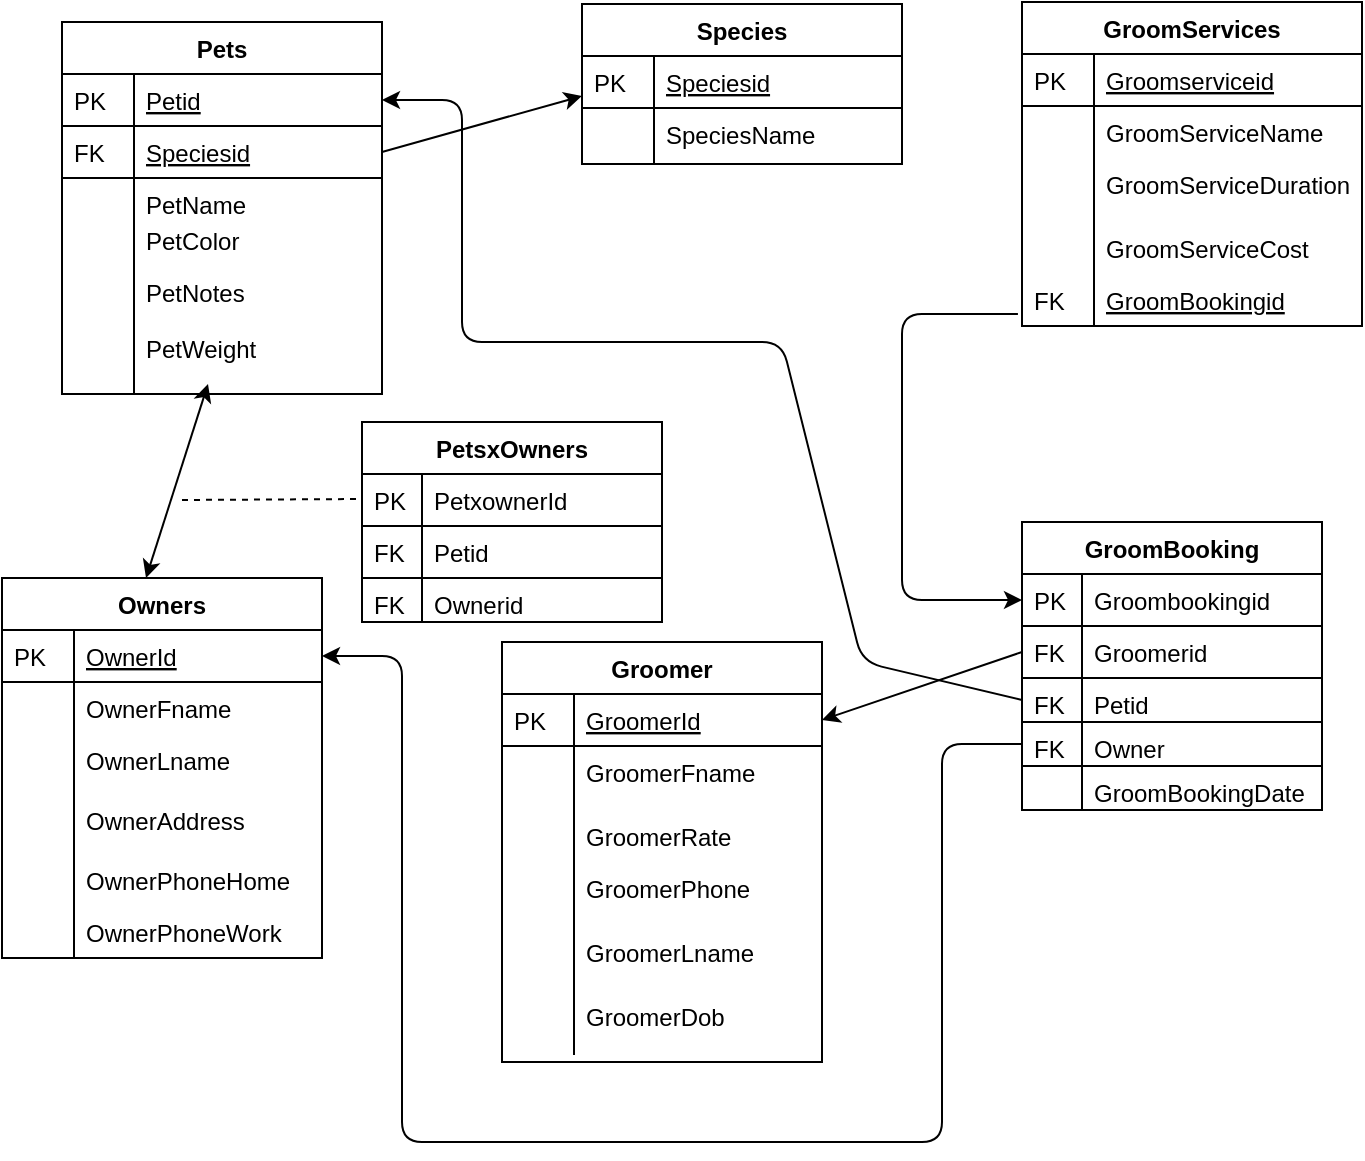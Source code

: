 <mxfile version="12.5.6" type="google"><diagram id="C5RBs43oDa-KdzZeNtuy" name="Page-1"><mxGraphModel dx="868" dy="492" grid="1" gridSize="10" guides="1" tooltips="1" connect="1" arrows="1" fold="1" page="1" pageScale="1" pageWidth="827" pageHeight="1169" math="0" shadow="0"><root><mxCell id="WIyWlLk6GJQsqaUBKTNV-0"/><mxCell id="WIyWlLk6GJQsqaUBKTNV-1" parent="WIyWlLk6GJQsqaUBKTNV-0"/><mxCell id="zkfFHV4jXpPFQw0GAbJ--51" value="Pets" style="swimlane;fontStyle=1;childLayout=stackLayout;horizontal=1;startSize=26;horizontalStack=0;resizeParent=1;resizeLast=0;collapsible=1;marginBottom=0;rounded=0;shadow=0;strokeWidth=1;" parent="WIyWlLk6GJQsqaUBKTNV-1" vertex="1"><mxGeometry x="160" y="130" width="160" height="186" as="geometry"><mxRectangle x="20" y="80" width="160" height="26" as="alternateBounds"/></mxGeometry></mxCell><mxCell id="zkfFHV4jXpPFQw0GAbJ--52" value="Petid" style="shape=partialRectangle;top=0;left=0;right=0;bottom=1;align=left;verticalAlign=top;fillColor=none;spacingLeft=40;spacingRight=4;overflow=hidden;rotatable=0;points=[[0,0.5],[1,0.5]];portConstraint=eastwest;dropTarget=0;rounded=0;shadow=0;strokeWidth=1;fontStyle=4" parent="zkfFHV4jXpPFQw0GAbJ--51" vertex="1"><mxGeometry y="26" width="160" height="26" as="geometry"/></mxCell><mxCell id="zkfFHV4jXpPFQw0GAbJ--53" value="PK" style="shape=partialRectangle;top=0;left=0;bottom=0;fillColor=none;align=left;verticalAlign=top;spacingLeft=4;spacingRight=4;overflow=hidden;rotatable=0;points=[];portConstraint=eastwest;part=1;" parent="zkfFHV4jXpPFQw0GAbJ--52" vertex="1" connectable="0"><mxGeometry width="36" height="26" as="geometry"/></mxCell><mxCell id="yohpMZ5gpMLekRXcpfvF-11" value="Speciesid" style="shape=partialRectangle;top=0;left=0;right=0;bottom=1;align=left;verticalAlign=top;fillColor=none;spacingLeft=40;spacingRight=4;overflow=hidden;rotatable=0;points=[[0,0.5],[1,0.5]];portConstraint=eastwest;dropTarget=0;rounded=0;shadow=0;strokeWidth=1;fontStyle=4" vertex="1" parent="zkfFHV4jXpPFQw0GAbJ--51"><mxGeometry y="52" width="160" height="26" as="geometry"/></mxCell><mxCell id="yohpMZ5gpMLekRXcpfvF-12" value="FK" style="shape=partialRectangle;top=0;left=0;bottom=0;fillColor=none;align=left;verticalAlign=top;spacingLeft=4;spacingRight=4;overflow=hidden;rotatable=0;points=[];portConstraint=eastwest;part=1;" vertex="1" connectable="0" parent="yohpMZ5gpMLekRXcpfvF-11"><mxGeometry width="36" height="26" as="geometry"/></mxCell><mxCell id="zkfFHV4jXpPFQw0GAbJ--54" value="PetName" style="shape=partialRectangle;top=0;left=0;right=0;bottom=0;align=left;verticalAlign=top;fillColor=none;spacingLeft=40;spacingRight=4;overflow=hidden;rotatable=0;points=[[0,0.5],[1,0.5]];portConstraint=eastwest;dropTarget=0;rounded=0;shadow=0;strokeWidth=1;" parent="zkfFHV4jXpPFQw0GAbJ--51" vertex="1"><mxGeometry y="78" width="160" height="108" as="geometry"/></mxCell><mxCell id="zkfFHV4jXpPFQw0GAbJ--55" value="" style="shape=partialRectangle;top=0;left=0;bottom=0;fillColor=none;align=left;verticalAlign=top;spacingLeft=4;spacingRight=4;overflow=hidden;rotatable=0;points=[];portConstraint=eastwest;part=1;" parent="zkfFHV4jXpPFQw0GAbJ--54" vertex="1" connectable="0"><mxGeometry width="36" height="108.0" as="geometry"/></mxCell><mxCell id="zkfFHV4jXpPFQw0GAbJ--64" value="Owners" style="swimlane;fontStyle=1;childLayout=stackLayout;horizontal=1;startSize=26;horizontalStack=0;resizeParent=1;resizeLast=0;collapsible=1;marginBottom=0;rounded=0;shadow=0;strokeWidth=1;" parent="WIyWlLk6GJQsqaUBKTNV-1" vertex="1"><mxGeometry x="130" y="408" width="160" height="190" as="geometry"><mxRectangle x="260" y="270" width="160" height="26" as="alternateBounds"/></mxGeometry></mxCell><mxCell id="zkfFHV4jXpPFQw0GAbJ--65" value="OwnerId" style="shape=partialRectangle;top=0;left=0;right=0;bottom=1;align=left;verticalAlign=top;fillColor=none;spacingLeft=40;spacingRight=4;overflow=hidden;rotatable=0;points=[[0,0.5],[1,0.5]];portConstraint=eastwest;dropTarget=0;rounded=0;shadow=0;strokeWidth=1;fontStyle=4" parent="zkfFHV4jXpPFQw0GAbJ--64" vertex="1"><mxGeometry y="26" width="160" height="26" as="geometry"/></mxCell><mxCell id="zkfFHV4jXpPFQw0GAbJ--66" value="PK" style="shape=partialRectangle;top=0;left=0;bottom=0;fillColor=none;align=left;verticalAlign=top;spacingLeft=4;spacingRight=4;overflow=hidden;rotatable=0;points=[];portConstraint=eastwest;part=1;" parent="zkfFHV4jXpPFQw0GAbJ--65" vertex="1" connectable="0"><mxGeometry width="36" height="26" as="geometry"/></mxCell><mxCell id="zkfFHV4jXpPFQw0GAbJ--67" value="OwnerFname" style="shape=partialRectangle;top=0;left=0;right=0;bottom=0;align=left;verticalAlign=top;fillColor=none;spacingLeft=40;spacingRight=4;overflow=hidden;rotatable=0;points=[[0,0.5],[1,0.5]];portConstraint=eastwest;dropTarget=0;rounded=0;shadow=0;strokeWidth=1;" parent="zkfFHV4jXpPFQw0GAbJ--64" vertex="1"><mxGeometry y="52" width="160" height="26" as="geometry"/></mxCell><mxCell id="zkfFHV4jXpPFQw0GAbJ--68" value="" style="shape=partialRectangle;top=0;left=0;bottom=0;fillColor=none;align=left;verticalAlign=top;spacingLeft=4;spacingRight=4;overflow=hidden;rotatable=0;points=[];portConstraint=eastwest;part=1;" parent="zkfFHV4jXpPFQw0GAbJ--67" vertex="1" connectable="0"><mxGeometry width="36" height="26" as="geometry"/></mxCell><mxCell id="zkfFHV4jXpPFQw0GAbJ--69" value="OwnerLname" style="shape=partialRectangle;top=0;left=0;right=0;bottom=0;align=left;verticalAlign=top;fillColor=none;spacingLeft=40;spacingRight=4;overflow=hidden;rotatable=0;points=[[0,0.5],[1,0.5]];portConstraint=eastwest;dropTarget=0;rounded=0;shadow=0;strokeWidth=1;" parent="zkfFHV4jXpPFQw0GAbJ--64" vertex="1"><mxGeometry y="78" width="160" height="112" as="geometry"/></mxCell><mxCell id="zkfFHV4jXpPFQw0GAbJ--70" value="" style="shape=partialRectangle;top=0;left=0;bottom=0;fillColor=none;align=left;verticalAlign=top;spacingLeft=4;spacingRight=4;overflow=hidden;rotatable=0;points=[];portConstraint=eastwest;part=1;" parent="zkfFHV4jXpPFQw0GAbJ--69" vertex="1" connectable="0"><mxGeometry width="36" height="112" as="geometry"/></mxCell><mxCell id="yohpMZ5gpMLekRXcpfvF-0" value="PetWeight" style="shape=partialRectangle;top=0;left=0;right=0;bottom=0;align=left;verticalAlign=top;fillColor=none;spacingLeft=40;spacingRight=4;overflow=hidden;rotatable=0;points=[[0,0.5],[1,0.5]];portConstraint=eastwest;dropTarget=0;rounded=0;shadow=0;strokeWidth=1;" vertex="1" parent="WIyWlLk6GJQsqaUBKTNV-1"><mxGeometry x="160" y="280" width="160" height="26" as="geometry"/></mxCell><mxCell id="yohpMZ5gpMLekRXcpfvF-1" value="" style="shape=partialRectangle;top=0;left=0;bottom=0;fillColor=none;align=left;verticalAlign=top;spacingLeft=4;spacingRight=4;overflow=hidden;rotatable=0;points=[];portConstraint=eastwest;part=1;" vertex="1" connectable="0" parent="yohpMZ5gpMLekRXcpfvF-0"><mxGeometry width="36" height="26" as="geometry"/></mxCell><mxCell id="yohpMZ5gpMLekRXcpfvF-2" value="PetColor" style="shape=partialRectangle;top=0;left=0;right=0;bottom=0;align=left;verticalAlign=top;fillColor=none;spacingLeft=40;spacingRight=4;overflow=hidden;rotatable=0;points=[[0,0.5],[1,0.5]];portConstraint=eastwest;dropTarget=0;rounded=0;shadow=0;strokeWidth=1;" vertex="1" parent="WIyWlLk6GJQsqaUBKTNV-1"><mxGeometry x="160" y="226" width="160" height="26" as="geometry"/></mxCell><mxCell id="yohpMZ5gpMLekRXcpfvF-3" value="" style="shape=partialRectangle;top=0;left=0;bottom=0;fillColor=none;align=left;verticalAlign=top;spacingLeft=4;spacingRight=4;overflow=hidden;rotatable=0;points=[];portConstraint=eastwest;part=1;" vertex="1" connectable="0" parent="yohpMZ5gpMLekRXcpfvF-2"><mxGeometry width="36" height="26" as="geometry"/></mxCell><mxCell id="yohpMZ5gpMLekRXcpfvF-4" value="PetNotes" style="shape=partialRectangle;top=0;left=0;right=0;bottom=0;align=left;verticalAlign=top;fillColor=none;spacingLeft=40;spacingRight=4;overflow=hidden;rotatable=0;points=[[0,0.5],[1,0.5]];portConstraint=eastwest;dropTarget=0;rounded=0;shadow=0;strokeWidth=1;" vertex="1" parent="WIyWlLk6GJQsqaUBKTNV-1"><mxGeometry x="160" y="252" width="160" height="26" as="geometry"/></mxCell><mxCell id="yohpMZ5gpMLekRXcpfvF-5" value="" style="shape=partialRectangle;top=0;left=0;bottom=0;fillColor=none;align=left;verticalAlign=top;spacingLeft=4;spacingRight=4;overflow=hidden;rotatable=0;points=[];portConstraint=eastwest;part=1;" vertex="1" connectable="0" parent="yohpMZ5gpMLekRXcpfvF-4"><mxGeometry width="36" height="26" as="geometry"/></mxCell><mxCell id="yohpMZ5gpMLekRXcpfvF-13" value="OwnerAddress" style="shape=partialRectangle;top=0;left=0;right=0;bottom=0;align=left;verticalAlign=top;fillColor=none;spacingLeft=40;spacingRight=4;overflow=hidden;rotatable=0;points=[[0,0.5],[1,0.5]];portConstraint=eastwest;dropTarget=0;rounded=0;shadow=0;strokeWidth=1;" vertex="1" parent="WIyWlLk6GJQsqaUBKTNV-1"><mxGeometry x="130" y="516" width="160" height="26" as="geometry"/></mxCell><mxCell id="yohpMZ5gpMLekRXcpfvF-14" value="" style="shape=partialRectangle;top=0;left=0;bottom=0;fillColor=none;align=left;verticalAlign=top;spacingLeft=4;spacingRight=4;overflow=hidden;rotatable=0;points=[];portConstraint=eastwest;part=1;" vertex="1" connectable="0" parent="yohpMZ5gpMLekRXcpfvF-13"><mxGeometry width="36" height="26" as="geometry"/></mxCell><mxCell id="yohpMZ5gpMLekRXcpfvF-19" value="OwnerPhoneHome" style="shape=partialRectangle;top=0;left=0;right=0;bottom=0;align=left;verticalAlign=top;fillColor=none;spacingLeft=40;spacingRight=4;overflow=hidden;rotatable=0;points=[[0,0.5],[1,0.5]];portConstraint=eastwest;dropTarget=0;rounded=0;shadow=0;strokeWidth=1;" vertex="1" parent="WIyWlLk6GJQsqaUBKTNV-1"><mxGeometry x="130" y="546" width="160" height="26" as="geometry"/></mxCell><mxCell id="yohpMZ5gpMLekRXcpfvF-20" value="" style="shape=partialRectangle;top=0;left=0;bottom=0;fillColor=none;align=left;verticalAlign=top;spacingLeft=4;spacingRight=4;overflow=hidden;rotatable=0;points=[];portConstraint=eastwest;part=1;" vertex="1" connectable="0" parent="yohpMZ5gpMLekRXcpfvF-19"><mxGeometry width="36" height="26" as="geometry"/></mxCell><mxCell id="yohpMZ5gpMLekRXcpfvF-21" value="OwnerPhoneWork" style="shape=partialRectangle;top=0;left=0;right=0;bottom=0;align=left;verticalAlign=top;fillColor=none;spacingLeft=40;spacingRight=4;overflow=hidden;rotatable=0;points=[[0,0.5],[1,0.5]];portConstraint=eastwest;dropTarget=0;rounded=0;shadow=0;strokeWidth=1;" vertex="1" parent="WIyWlLk6GJQsqaUBKTNV-1"><mxGeometry x="130" y="572" width="160" height="26" as="geometry"/></mxCell><mxCell id="yohpMZ5gpMLekRXcpfvF-22" value="" style="shape=partialRectangle;top=0;left=0;bottom=0;fillColor=none;align=left;verticalAlign=top;spacingLeft=4;spacingRight=4;overflow=hidden;rotatable=0;points=[];portConstraint=eastwest;part=1;" vertex="1" connectable="0" parent="yohpMZ5gpMLekRXcpfvF-21"><mxGeometry width="36" height="26" as="geometry"/></mxCell><mxCell id="yohpMZ5gpMLekRXcpfvF-49" value="Species" style="swimlane;fontStyle=1;childLayout=stackLayout;horizontal=1;startSize=26;horizontalStack=0;resizeParent=1;resizeLast=0;collapsible=1;marginBottom=0;rounded=0;shadow=0;strokeWidth=1;" vertex="1" parent="WIyWlLk6GJQsqaUBKTNV-1"><mxGeometry x="420" y="121" width="160" height="80" as="geometry"><mxRectangle x="20" y="80" width="160" height="26" as="alternateBounds"/></mxGeometry></mxCell><mxCell id="yohpMZ5gpMLekRXcpfvF-50" value="Speciesid" style="shape=partialRectangle;top=0;left=0;right=0;bottom=1;align=left;verticalAlign=top;fillColor=none;spacingLeft=40;spacingRight=4;overflow=hidden;rotatable=0;points=[[0,0.5],[1,0.5]];portConstraint=eastwest;dropTarget=0;rounded=0;shadow=0;strokeWidth=1;fontStyle=4" vertex="1" parent="yohpMZ5gpMLekRXcpfvF-49"><mxGeometry y="26" width="160" height="26" as="geometry"/></mxCell><mxCell id="yohpMZ5gpMLekRXcpfvF-51" value="PK" style="shape=partialRectangle;top=0;left=0;bottom=0;fillColor=none;align=left;verticalAlign=top;spacingLeft=4;spacingRight=4;overflow=hidden;rotatable=0;points=[];portConstraint=eastwest;part=1;" vertex="1" connectable="0" parent="yohpMZ5gpMLekRXcpfvF-50"><mxGeometry width="36" height="26" as="geometry"/></mxCell><mxCell id="yohpMZ5gpMLekRXcpfvF-54" value="SpeciesName" style="shape=partialRectangle;top=0;left=0;right=0;bottom=0;align=left;verticalAlign=top;fillColor=none;spacingLeft=40;spacingRight=4;overflow=hidden;rotatable=0;points=[[0,0.5],[1,0.5]];portConstraint=eastwest;dropTarget=0;rounded=0;shadow=0;strokeWidth=1;" vertex="1" parent="yohpMZ5gpMLekRXcpfvF-49"><mxGeometry y="52" width="160" height="28" as="geometry"/></mxCell><mxCell id="yohpMZ5gpMLekRXcpfvF-55" value="" style="shape=partialRectangle;top=0;left=0;bottom=0;fillColor=none;align=left;verticalAlign=top;spacingLeft=4;spacingRight=4;overflow=hidden;rotatable=0;points=[];portConstraint=eastwest;part=1;" vertex="1" connectable="0" parent="yohpMZ5gpMLekRXcpfvF-54"><mxGeometry width="36" height="28.0" as="geometry"/></mxCell><mxCell id="yohpMZ5gpMLekRXcpfvF-56" value="Groomer" style="swimlane;fontStyle=1;childLayout=stackLayout;horizontal=1;startSize=26;horizontalStack=0;resizeParent=1;resizeLast=0;collapsible=1;marginBottom=0;rounded=0;shadow=0;strokeWidth=1;" vertex="1" parent="WIyWlLk6GJQsqaUBKTNV-1"><mxGeometry x="380" y="440" width="160" height="210" as="geometry"><mxRectangle x="20" y="80" width="160" height="26" as="alternateBounds"/></mxGeometry></mxCell><mxCell id="yohpMZ5gpMLekRXcpfvF-57" value="GroomerId" style="shape=partialRectangle;top=0;left=0;right=0;bottom=1;align=left;verticalAlign=top;fillColor=none;spacingLeft=40;spacingRight=4;overflow=hidden;rotatable=0;points=[[0,0.5],[1,0.5]];portConstraint=eastwest;dropTarget=0;rounded=0;shadow=0;strokeWidth=1;fontStyle=4" vertex="1" parent="yohpMZ5gpMLekRXcpfvF-56"><mxGeometry y="26" width="160" height="26" as="geometry"/></mxCell><mxCell id="yohpMZ5gpMLekRXcpfvF-58" value="PK" style="shape=partialRectangle;top=0;left=0;bottom=0;fillColor=none;align=left;verticalAlign=top;spacingLeft=4;spacingRight=4;overflow=hidden;rotatable=0;points=[];portConstraint=eastwest;part=1;" vertex="1" connectable="0" parent="yohpMZ5gpMLekRXcpfvF-57"><mxGeometry width="36" height="26" as="geometry"/></mxCell><mxCell id="yohpMZ5gpMLekRXcpfvF-77" value="GroomerFname" style="shape=partialRectangle;top=0;left=0;right=0;bottom=0;align=left;verticalAlign=top;fillColor=none;spacingLeft=40;spacingRight=4;overflow=hidden;rotatable=0;points=[[0,0.5],[1,0.5]];portConstraint=eastwest;dropTarget=0;rounded=0;shadow=0;strokeWidth=1;" vertex="1" parent="yohpMZ5gpMLekRXcpfvF-56"><mxGeometry y="52" width="160" height="32" as="geometry"/></mxCell><mxCell id="yohpMZ5gpMLekRXcpfvF-78" value="" style="shape=partialRectangle;top=0;left=0;bottom=0;fillColor=none;align=left;verticalAlign=top;spacingLeft=4;spacingRight=4;overflow=hidden;rotatable=0;points=[];portConstraint=eastwest;part=1;" vertex="1" connectable="0" parent="yohpMZ5gpMLekRXcpfvF-77"><mxGeometry width="36" height="32" as="geometry"/></mxCell><mxCell id="yohpMZ5gpMLekRXcpfvF-75" value="GroomerRate" style="shape=partialRectangle;top=0;left=0;right=0;bottom=0;align=left;verticalAlign=top;fillColor=none;spacingLeft=40;spacingRight=4;overflow=hidden;rotatable=0;points=[[0,0.5],[1,0.5]];portConstraint=eastwest;dropTarget=0;rounded=0;shadow=0;strokeWidth=1;" vertex="1" parent="yohpMZ5gpMLekRXcpfvF-56"><mxGeometry y="84" width="160" height="32" as="geometry"/></mxCell><mxCell id="yohpMZ5gpMLekRXcpfvF-76" value="" style="shape=partialRectangle;top=0;left=0;bottom=0;fillColor=none;align=left;verticalAlign=top;spacingLeft=4;spacingRight=4;overflow=hidden;rotatable=0;points=[];portConstraint=eastwest;part=1;" vertex="1" connectable="0" parent="yohpMZ5gpMLekRXcpfvF-75"><mxGeometry width="36" height="32" as="geometry"/></mxCell><mxCell id="yohpMZ5gpMLekRXcpfvF-71" value="GroomerLname" style="shape=partialRectangle;top=0;left=0;right=0;bottom=0;align=left;verticalAlign=top;fillColor=none;spacingLeft=40;spacingRight=4;overflow=hidden;rotatable=0;points=[[0,0.5],[1,0.5]];portConstraint=eastwest;dropTarget=0;rounded=0;shadow=0;strokeWidth=1;" vertex="1" parent="WIyWlLk6GJQsqaUBKTNV-1"><mxGeometry x="380" y="582" width="160" height="32" as="geometry"/></mxCell><mxCell id="yohpMZ5gpMLekRXcpfvF-72" value="" style="shape=partialRectangle;top=0;left=0;bottom=0;fillColor=none;align=left;verticalAlign=top;spacingLeft=4;spacingRight=4;overflow=hidden;rotatable=0;points=[];portConstraint=eastwest;part=1;" vertex="1" connectable="0" parent="yohpMZ5gpMLekRXcpfvF-71"><mxGeometry width="36" height="32" as="geometry"/></mxCell><mxCell id="yohpMZ5gpMLekRXcpfvF-73" value="GroomerPhone" style="shape=partialRectangle;top=0;left=0;right=0;bottom=0;align=left;verticalAlign=top;fillColor=none;spacingLeft=40;spacingRight=4;overflow=hidden;rotatable=0;points=[[0,0.5],[1,0.5]];portConstraint=eastwest;dropTarget=0;rounded=0;shadow=0;strokeWidth=1;" vertex="1" parent="WIyWlLk6GJQsqaUBKTNV-1"><mxGeometry x="380" y="550" width="160" height="32" as="geometry"/></mxCell><mxCell id="yohpMZ5gpMLekRXcpfvF-74" value="" style="shape=partialRectangle;top=0;left=0;bottom=0;fillColor=none;align=left;verticalAlign=top;spacingLeft=4;spacingRight=4;overflow=hidden;rotatable=0;points=[];portConstraint=eastwest;part=1;" vertex="1" connectable="0" parent="yohpMZ5gpMLekRXcpfvF-73"><mxGeometry width="36" height="32" as="geometry"/></mxCell><mxCell id="yohpMZ5gpMLekRXcpfvF-61" value="GroomerDob" style="shape=partialRectangle;top=0;left=0;right=0;bottom=0;align=left;verticalAlign=top;fillColor=none;spacingLeft=40;spacingRight=4;overflow=hidden;rotatable=0;points=[[0,0.5],[1,0.5]];portConstraint=eastwest;dropTarget=0;rounded=0;shadow=0;strokeWidth=1;" vertex="1" parent="WIyWlLk6GJQsqaUBKTNV-1"><mxGeometry x="380" y="614" width="160" height="32" as="geometry"/></mxCell><mxCell id="yohpMZ5gpMLekRXcpfvF-62" value="" style="shape=partialRectangle;top=0;left=0;bottom=0;fillColor=none;align=left;verticalAlign=top;spacingLeft=4;spacingRight=4;overflow=hidden;rotatable=0;points=[];portConstraint=eastwest;part=1;" vertex="1" connectable="0" parent="yohpMZ5gpMLekRXcpfvF-61"><mxGeometry width="36" height="32" as="geometry"/></mxCell><mxCell id="yohpMZ5gpMLekRXcpfvF-79" value="PetsxOwners" style="swimlane;fontStyle=1;childLayout=stackLayout;horizontal=1;startSize=26;horizontalStack=0;resizeParent=1;resizeLast=0;collapsible=1;marginBottom=0;rounded=0;shadow=0;strokeWidth=1;" vertex="1" parent="WIyWlLk6GJQsqaUBKTNV-1"><mxGeometry x="310" y="330" width="150" height="100" as="geometry"><mxRectangle x="20" y="80" width="160" height="26" as="alternateBounds"/></mxGeometry></mxCell><mxCell id="yohpMZ5gpMLekRXcpfvF-86" value="PetxownerId" style="shape=partialRectangle;top=0;left=0;right=0;bottom=1;align=left;verticalAlign=top;fillColor=none;spacingLeft=34;spacingRight=4;overflow=hidden;rotatable=0;points=[[0,0.5],[1,0.5]];portConstraint=eastwest;dropTarget=0;fontSize=12;" vertex="1" parent="yohpMZ5gpMLekRXcpfvF-79"><mxGeometry y="26" width="150" height="26" as="geometry"/></mxCell><mxCell id="yohpMZ5gpMLekRXcpfvF-87" value="PK" style="shape=partialRectangle;top=0;left=0;bottom=0;fillColor=none;align=left;verticalAlign=top;spacingLeft=4;spacingRight=4;overflow=hidden;rotatable=0;points=[];portConstraint=eastwest;part=1;fontSize=12;" vertex="1" connectable="0" parent="yohpMZ5gpMLekRXcpfvF-86"><mxGeometry width="30" height="26" as="geometry"/></mxCell><mxCell id="yohpMZ5gpMLekRXcpfvF-101" value="" style="endArrow=none;dashed=1;html=1;" edge="1" parent="yohpMZ5gpMLekRXcpfvF-79"><mxGeometry width="50" height="50" relative="1" as="geometry"><mxPoint x="-90" y="39" as="sourcePoint"/><mxPoint y="38.5" as="targetPoint"/></mxGeometry></mxCell><mxCell id="yohpMZ5gpMLekRXcpfvF-88" value="Petid" style="shape=partialRectangle;top=0;left=0;right=0;bottom=1;align=left;verticalAlign=top;fillColor=none;spacingLeft=34;spacingRight=4;overflow=hidden;rotatable=0;points=[[0,0.5],[1,0.5]];portConstraint=eastwest;dropTarget=0;fontSize=12;" vertex="1" parent="yohpMZ5gpMLekRXcpfvF-79"><mxGeometry y="52" width="150" height="26" as="geometry"/></mxCell><mxCell id="yohpMZ5gpMLekRXcpfvF-89" value="FK" style="shape=partialRectangle;top=0;left=0;bottom=0;fillColor=none;align=left;verticalAlign=top;spacingLeft=4;spacingRight=4;overflow=hidden;rotatable=0;points=[];portConstraint=eastwest;part=1;fontSize=12;" vertex="1" connectable="0" parent="yohpMZ5gpMLekRXcpfvF-88"><mxGeometry width="30" height="26" as="geometry"/></mxCell><mxCell id="yohpMZ5gpMLekRXcpfvF-90" value="Ownerid" style="shape=partialRectangle;top=0;left=0;right=0;bottom=1;align=left;verticalAlign=top;fillColor=none;spacingLeft=34;spacingRight=4;overflow=hidden;rotatable=0;points=[[0,0.5],[1,0.5]];portConstraint=eastwest;dropTarget=0;fontSize=12;" vertex="1" parent="yohpMZ5gpMLekRXcpfvF-79"><mxGeometry y="78" width="150" height="22" as="geometry"/></mxCell><mxCell id="yohpMZ5gpMLekRXcpfvF-91" value="FK" style="shape=partialRectangle;top=0;left=0;bottom=0;fillColor=none;align=left;verticalAlign=top;spacingLeft=4;spacingRight=4;overflow=hidden;rotatable=0;points=[];portConstraint=eastwest;part=1;fontSize=12;" vertex="1" connectable="0" parent="yohpMZ5gpMLekRXcpfvF-90"><mxGeometry width="30" height="22" as="geometry"/></mxCell><mxCell id="yohpMZ5gpMLekRXcpfvF-97" value="" style="endArrow=classic;startArrow=classic;html=1;exitX=0.45;exitY=0;exitDx=0;exitDy=0;exitPerimeter=0;" edge="1" parent="WIyWlLk6GJQsqaUBKTNV-1" source="zkfFHV4jXpPFQw0GAbJ--64"><mxGeometry width="50" height="50" relative="1" as="geometry"><mxPoint x="160" y="670" as="sourcePoint"/><mxPoint x="233" y="311" as="targetPoint"/></mxGeometry></mxCell><mxCell id="yohpMZ5gpMLekRXcpfvF-100" value="" style="endArrow=classic;html=1;exitX=1;exitY=0.5;exitDx=0;exitDy=0;" edge="1" parent="WIyWlLk6GJQsqaUBKTNV-1" source="yohpMZ5gpMLekRXcpfvF-11"><mxGeometry width="50" height="50" relative="1" as="geometry"><mxPoint x="160" y="670" as="sourcePoint"/><mxPoint x="420" y="167" as="targetPoint"/></mxGeometry></mxCell><mxCell id="yohpMZ5gpMLekRXcpfvF-102" value="GroomServices" style="swimlane;fontStyle=1;childLayout=stackLayout;horizontal=1;startSize=26;horizontalStack=0;resizeParent=1;resizeLast=0;collapsible=1;marginBottom=0;rounded=0;shadow=0;strokeWidth=1;" vertex="1" parent="WIyWlLk6GJQsqaUBKTNV-1"><mxGeometry x="640" y="120" width="170" height="162" as="geometry"><mxRectangle x="20" y="80" width="160" height="26" as="alternateBounds"/></mxGeometry></mxCell><mxCell id="yohpMZ5gpMLekRXcpfvF-103" value="Groomserviceid" style="shape=partialRectangle;top=0;left=0;right=0;bottom=1;align=left;verticalAlign=top;fillColor=none;spacingLeft=40;spacingRight=4;overflow=hidden;rotatable=0;points=[[0,0.5],[1,0.5]];portConstraint=eastwest;dropTarget=0;rounded=0;shadow=0;strokeWidth=1;fontStyle=4" vertex="1" parent="yohpMZ5gpMLekRXcpfvF-102"><mxGeometry y="26" width="170" height="26" as="geometry"/></mxCell><mxCell id="yohpMZ5gpMLekRXcpfvF-104" value="PK" style="shape=partialRectangle;top=0;left=0;bottom=0;fillColor=none;align=left;verticalAlign=top;spacingLeft=4;spacingRight=4;overflow=hidden;rotatable=0;points=[];portConstraint=eastwest;part=1;" vertex="1" connectable="0" parent="yohpMZ5gpMLekRXcpfvF-103"><mxGeometry width="36" height="26" as="geometry"/></mxCell><mxCell id="yohpMZ5gpMLekRXcpfvF-111" value="GroomServiceName" style="shape=partialRectangle;top=0;left=0;right=0;bottom=0;align=left;verticalAlign=top;fillColor=none;spacingLeft=40;spacingRight=4;overflow=hidden;rotatable=0;points=[[0,0.5],[1,0.5]];portConstraint=eastwest;dropTarget=0;rounded=0;shadow=0;strokeWidth=1;" vertex="1" parent="yohpMZ5gpMLekRXcpfvF-102"><mxGeometry y="52" width="170" height="26" as="geometry"/></mxCell><mxCell id="yohpMZ5gpMLekRXcpfvF-112" value="" style="shape=partialRectangle;top=0;left=0;bottom=0;fillColor=none;align=left;verticalAlign=top;spacingLeft=4;spacingRight=4;overflow=hidden;rotatable=0;points=[];portConstraint=eastwest;part=1;" vertex="1" connectable="0" parent="yohpMZ5gpMLekRXcpfvF-111"><mxGeometry width="36" height="26" as="geometry"/></mxCell><mxCell id="yohpMZ5gpMLekRXcpfvF-107" value="GroomServiceDuration" style="shape=partialRectangle;top=0;left=0;right=0;bottom=0;align=left;verticalAlign=top;fillColor=none;spacingLeft=40;spacingRight=4;overflow=hidden;rotatable=0;points=[[0,0.5],[1,0.5]];portConstraint=eastwest;dropTarget=0;rounded=0;shadow=0;strokeWidth=1;" vertex="1" parent="yohpMZ5gpMLekRXcpfvF-102"><mxGeometry y="78" width="170" height="32" as="geometry"/></mxCell><mxCell id="yohpMZ5gpMLekRXcpfvF-108" value="" style="shape=partialRectangle;top=0;left=0;bottom=0;fillColor=none;align=left;verticalAlign=top;spacingLeft=4;spacingRight=4;overflow=hidden;rotatable=0;points=[];portConstraint=eastwest;part=1;" vertex="1" connectable="0" parent="yohpMZ5gpMLekRXcpfvF-107"><mxGeometry width="36" height="32.0" as="geometry"/></mxCell><mxCell id="yohpMZ5gpMLekRXcpfvF-116" value="GroomServiceCost" style="shape=partialRectangle;top=0;left=0;right=0;bottom=0;align=left;verticalAlign=top;fillColor=none;spacingLeft=40;spacingRight=4;overflow=hidden;rotatable=0;points=[[0,0.5],[1,0.5]];portConstraint=eastwest;dropTarget=0;rounded=0;shadow=0;strokeWidth=1;" vertex="1" parent="yohpMZ5gpMLekRXcpfvF-102"><mxGeometry y="110" width="170" height="26" as="geometry"/></mxCell><mxCell id="yohpMZ5gpMLekRXcpfvF-117" value="" style="shape=partialRectangle;top=0;left=0;bottom=0;fillColor=none;align=left;verticalAlign=top;spacingLeft=4;spacingRight=4;overflow=hidden;rotatable=0;points=[];portConstraint=eastwest;part=1;" vertex="1" connectable="0" parent="yohpMZ5gpMLekRXcpfvF-116"><mxGeometry width="36" height="26" as="geometry"/></mxCell><mxCell id="yohpMZ5gpMLekRXcpfvF-127" value="GroomBookingid" style="shape=partialRectangle;top=0;left=0;right=0;bottom=1;align=left;verticalAlign=top;fillColor=none;spacingLeft=40;spacingRight=4;overflow=hidden;rotatable=0;points=[[0,0.5],[1,0.5]];portConstraint=eastwest;dropTarget=0;rounded=0;shadow=0;strokeWidth=1;fontStyle=4" vertex="1" parent="yohpMZ5gpMLekRXcpfvF-102"><mxGeometry y="136" width="170" height="26" as="geometry"/></mxCell><mxCell id="yohpMZ5gpMLekRXcpfvF-128" value="FK" style="shape=partialRectangle;top=0;left=0;bottom=0;fillColor=none;align=left;verticalAlign=top;spacingLeft=4;spacingRight=4;overflow=hidden;rotatable=0;points=[];portConstraint=eastwest;part=1;" vertex="1" connectable="0" parent="yohpMZ5gpMLekRXcpfvF-127"><mxGeometry width="36" height="26" as="geometry"/></mxCell><mxCell id="yohpMZ5gpMLekRXcpfvF-129" value="GroomBooking" style="swimlane;fontStyle=1;childLayout=stackLayout;horizontal=1;startSize=26;horizontalStack=0;resizeParent=1;resizeLast=0;collapsible=1;marginBottom=0;rounded=0;shadow=0;strokeWidth=1;" vertex="1" parent="WIyWlLk6GJQsqaUBKTNV-1"><mxGeometry x="640" y="380" width="150" height="144" as="geometry"><mxRectangle x="20" y="80" width="160" height="26" as="alternateBounds"/></mxGeometry></mxCell><mxCell id="yohpMZ5gpMLekRXcpfvF-130" value="Groombookingid" style="shape=partialRectangle;top=0;left=0;right=0;bottom=1;align=left;verticalAlign=top;fillColor=none;spacingLeft=34;spacingRight=4;overflow=hidden;rotatable=0;points=[[0,0.5],[1,0.5]];portConstraint=eastwest;dropTarget=0;fontSize=12;" vertex="1" parent="yohpMZ5gpMLekRXcpfvF-129"><mxGeometry y="26" width="150" height="26" as="geometry"/></mxCell><mxCell id="yohpMZ5gpMLekRXcpfvF-131" value="PK" style="shape=partialRectangle;top=0;left=0;bottom=0;fillColor=none;align=left;verticalAlign=top;spacingLeft=4;spacingRight=4;overflow=hidden;rotatable=0;points=[];portConstraint=eastwest;part=1;fontSize=12;" vertex="1" connectable="0" parent="yohpMZ5gpMLekRXcpfvF-130"><mxGeometry width="30" height="26" as="geometry"/></mxCell><mxCell id="yohpMZ5gpMLekRXcpfvF-133" value="Groomerid" style="shape=partialRectangle;top=0;left=0;right=0;bottom=1;align=left;verticalAlign=top;fillColor=none;spacingLeft=34;spacingRight=4;overflow=hidden;rotatable=0;points=[[0,0.5],[1,0.5]];portConstraint=eastwest;dropTarget=0;fontSize=12;" vertex="1" parent="yohpMZ5gpMLekRXcpfvF-129"><mxGeometry y="52" width="150" height="26" as="geometry"/></mxCell><mxCell id="yohpMZ5gpMLekRXcpfvF-134" value="FK" style="shape=partialRectangle;top=0;left=0;bottom=0;fillColor=none;align=left;verticalAlign=top;spacingLeft=4;spacingRight=4;overflow=hidden;rotatable=0;points=[];portConstraint=eastwest;part=1;fontSize=12;" vertex="1" connectable="0" parent="yohpMZ5gpMLekRXcpfvF-133"><mxGeometry width="30" height="26" as="geometry"/></mxCell><mxCell id="yohpMZ5gpMLekRXcpfvF-135" value="Petid" style="shape=partialRectangle;top=0;left=0;right=0;bottom=1;align=left;verticalAlign=top;fillColor=none;spacingLeft=34;spacingRight=4;overflow=hidden;rotatable=0;points=[[0,0.5],[1,0.5]];portConstraint=eastwest;dropTarget=0;fontSize=12;" vertex="1" parent="yohpMZ5gpMLekRXcpfvF-129"><mxGeometry y="78" width="150" height="22" as="geometry"/></mxCell><mxCell id="yohpMZ5gpMLekRXcpfvF-136" value="FK" style="shape=partialRectangle;top=0;left=0;bottom=0;fillColor=none;align=left;verticalAlign=top;spacingLeft=4;spacingRight=4;overflow=hidden;rotatable=0;points=[];portConstraint=eastwest;part=1;fontSize=12;" vertex="1" connectable="0" parent="yohpMZ5gpMLekRXcpfvF-135"><mxGeometry width="30" height="22" as="geometry"/></mxCell><mxCell id="yohpMZ5gpMLekRXcpfvF-147" value="Owner" style="shape=partialRectangle;top=0;left=0;right=0;bottom=1;align=left;verticalAlign=top;fillColor=none;spacingLeft=34;spacingRight=4;overflow=hidden;rotatable=0;points=[[0,0.5],[1,0.5]];portConstraint=eastwest;dropTarget=0;fontSize=12;" vertex="1" parent="yohpMZ5gpMLekRXcpfvF-129"><mxGeometry y="100" width="150" height="22" as="geometry"/></mxCell><mxCell id="yohpMZ5gpMLekRXcpfvF-148" value="FK" style="shape=partialRectangle;top=0;left=0;bottom=0;fillColor=none;align=left;verticalAlign=top;spacingLeft=4;spacingRight=4;overflow=hidden;rotatable=0;points=[];portConstraint=eastwest;part=1;fontSize=12;" vertex="1" connectable="0" parent="yohpMZ5gpMLekRXcpfvF-147"><mxGeometry width="30" height="22" as="geometry"/></mxCell><mxCell id="yohpMZ5gpMLekRXcpfvF-164" value="GroomBookingDate" style="shape=partialRectangle;top=0;left=0;right=0;bottom=1;align=left;verticalAlign=top;fillColor=none;spacingLeft=34;spacingRight=4;overflow=hidden;rotatable=0;points=[[0,0.5],[1,0.5]];portConstraint=eastwest;dropTarget=0;fontSize=12;container=1;" vertex="1" parent="yohpMZ5gpMLekRXcpfvF-129"><mxGeometry y="122" width="150" height="22" as="geometry"/></mxCell><mxCell id="yohpMZ5gpMLekRXcpfvF-165" value="" style="shape=partialRectangle;top=0;left=0;bottom=0;fillColor=none;align=left;verticalAlign=top;spacingLeft=4;spacingRight=4;overflow=hidden;rotatable=0;points=[];portConstraint=eastwest;part=1;fontSize=12;" vertex="1" connectable="0" parent="yohpMZ5gpMLekRXcpfvF-164"><mxGeometry width="30" height="22" as="geometry"/></mxCell><mxCell id="yohpMZ5gpMLekRXcpfvF-151" value="" style="endArrow=classic;html=1;entryX=0;entryY=0.5;entryDx=0;entryDy=0;exitX=-0.012;exitY=0.769;exitDx=0;exitDy=0;exitPerimeter=0;" edge="1" parent="WIyWlLk6GJQsqaUBKTNV-1" source="yohpMZ5gpMLekRXcpfvF-127" target="yohpMZ5gpMLekRXcpfvF-130"><mxGeometry width="50" height="50" relative="1" as="geometry"><mxPoint x="160" y="720" as="sourcePoint"/><mxPoint x="210" y="670" as="targetPoint"/><Array as="points"><mxPoint x="580" y="276"/><mxPoint x="580" y="350"/><mxPoint x="580" y="419"/></Array></mxGeometry></mxCell><mxCell id="yohpMZ5gpMLekRXcpfvF-154" value="" style="endArrow=classic;html=1;entryX=1;entryY=0.5;entryDx=0;entryDy=0;exitX=0;exitY=0.5;exitDx=0;exitDy=0;" edge="1" parent="WIyWlLk6GJQsqaUBKTNV-1" source="yohpMZ5gpMLekRXcpfvF-133" target="yohpMZ5gpMLekRXcpfvF-57"><mxGeometry width="50" height="50" relative="1" as="geometry"><mxPoint x="580" y="500" as="sourcePoint"/><mxPoint x="630" y="450" as="targetPoint"/></mxGeometry></mxCell><mxCell id="yohpMZ5gpMLekRXcpfvF-157" value="" style="endArrow=classic;html=1;entryX=1;entryY=0.5;entryDx=0;entryDy=0;exitX=0;exitY=0.5;exitDx=0;exitDy=0;" edge="1" parent="WIyWlLk6GJQsqaUBKTNV-1" source="yohpMZ5gpMLekRXcpfvF-135" target="zkfFHV4jXpPFQw0GAbJ--52"><mxGeometry width="50" height="50" relative="1" as="geometry"><mxPoint x="130" y="720" as="sourcePoint"/><mxPoint x="180" y="670" as="targetPoint"/><Array as="points"><mxPoint x="560" y="450"/><mxPoint x="520" y="290"/><mxPoint x="360" y="290"/><mxPoint x="360" y="169"/></Array></mxGeometry></mxCell><mxCell id="yohpMZ5gpMLekRXcpfvF-158" value="" style="endArrow=classic;html=1;exitX=0;exitY=0.5;exitDx=0;exitDy=0;entryX=1;entryY=0.5;entryDx=0;entryDy=0;" edge="1" parent="WIyWlLk6GJQsqaUBKTNV-1" source="yohpMZ5gpMLekRXcpfvF-147" target="zkfFHV4jXpPFQw0GAbJ--65"><mxGeometry width="50" height="50" relative="1" as="geometry"><mxPoint x="130" y="720" as="sourcePoint"/><mxPoint x="640" y="680" as="targetPoint"/><Array as="points"><mxPoint x="600" y="491"/><mxPoint x="600" y="690"/><mxPoint x="330" y="690"/><mxPoint x="330" y="447"/></Array></mxGeometry></mxCell></root></mxGraphModel></diagram></mxfile>